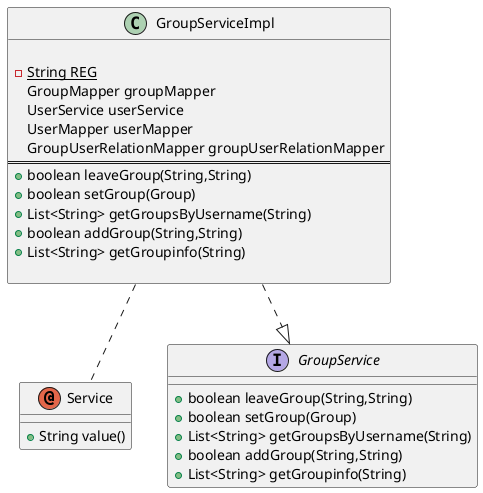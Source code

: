 @startuml
'https://plantuml.com/class-diagram

annotation Service{
	+String value()
}

interface GroupService{

	+boolean leaveGroup(String,String)
	+boolean setGroup(Group)
	+List<String> getGroupsByUsername(String)
	+boolean addGroup(String,String)
	+List<String> getGroupinfo(String)

}

class GroupServiceImpl {

	-{static}String REG
	GroupMapper groupMapper
	UserService userService
	UserMapper userMapper
	GroupUserRelationMapper groupUserRelationMapper
==
	+boolean leaveGroup(String,String)
	+boolean setGroup(Group)
	+List<String> getGroupsByUsername(String)
	+boolean addGroup(String,String)
	+List<String> getGroupinfo(String)

}

GroupServiceImpl ..|> GroupService
GroupServiceImpl ..Service
@enduml
